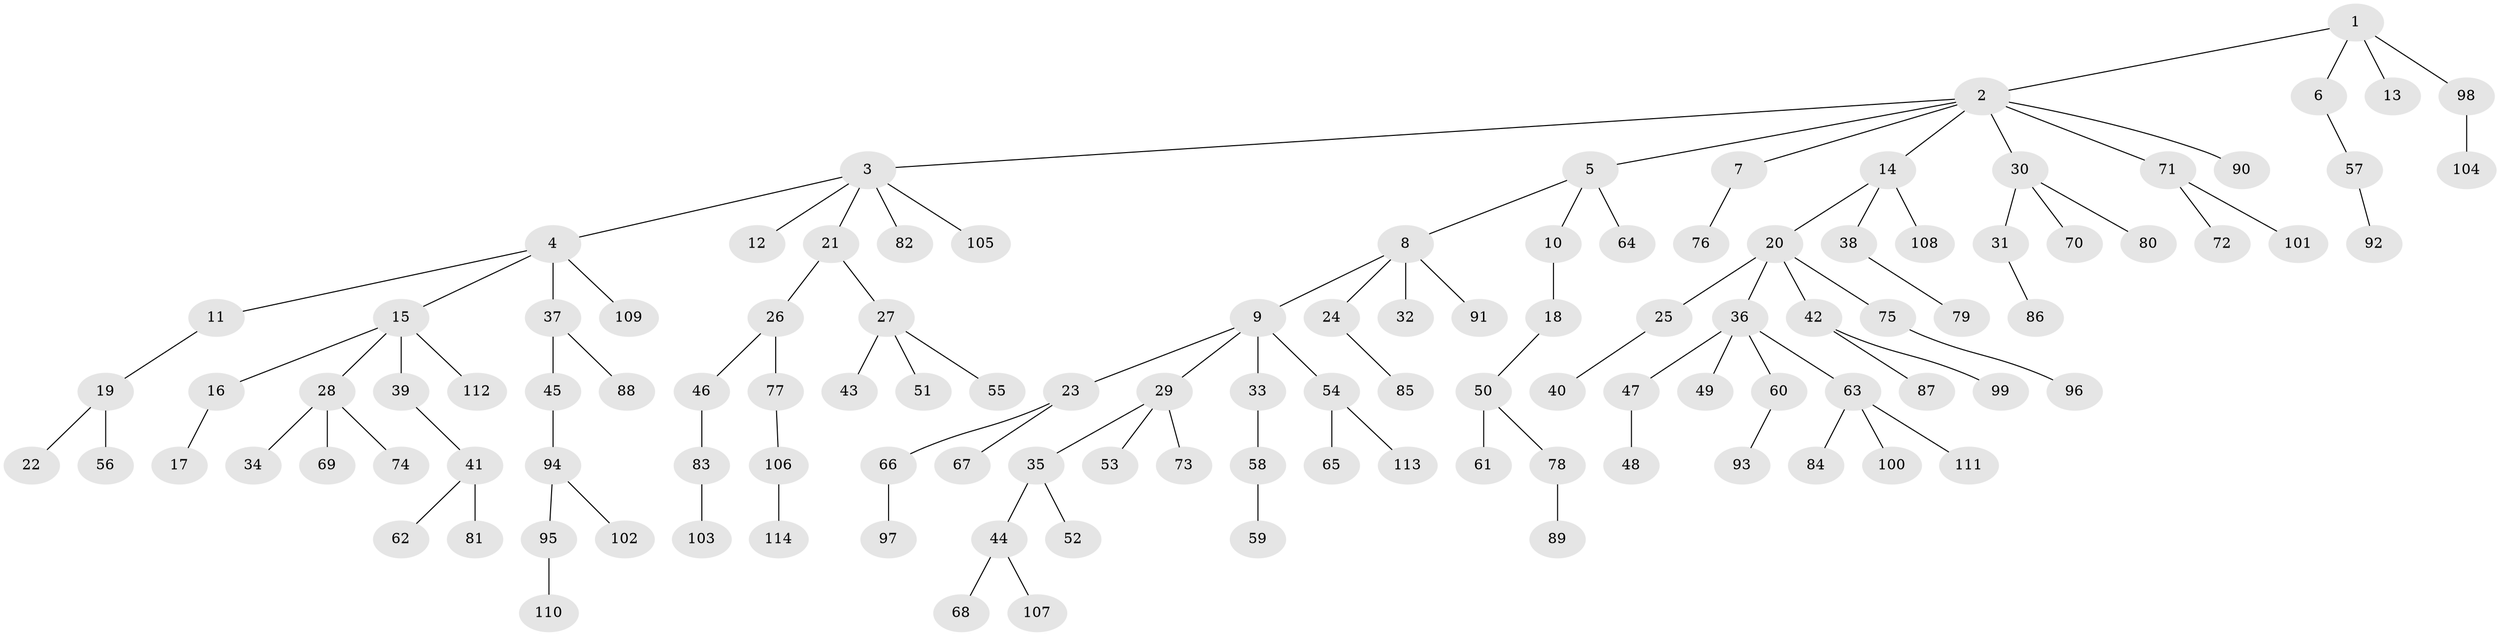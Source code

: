 // coarse degree distribution, {3: 0.14473684210526316, 7: 0.02631578947368421, 4: 0.05263157894736842, 2: 0.19736842105263158, 1: 0.5394736842105263, 6: 0.013157894736842105, 5: 0.02631578947368421}
// Generated by graph-tools (version 1.1) at 2025/52/02/27/25 19:52:11]
// undirected, 114 vertices, 113 edges
graph export_dot {
graph [start="1"]
  node [color=gray90,style=filled];
  1;
  2;
  3;
  4;
  5;
  6;
  7;
  8;
  9;
  10;
  11;
  12;
  13;
  14;
  15;
  16;
  17;
  18;
  19;
  20;
  21;
  22;
  23;
  24;
  25;
  26;
  27;
  28;
  29;
  30;
  31;
  32;
  33;
  34;
  35;
  36;
  37;
  38;
  39;
  40;
  41;
  42;
  43;
  44;
  45;
  46;
  47;
  48;
  49;
  50;
  51;
  52;
  53;
  54;
  55;
  56;
  57;
  58;
  59;
  60;
  61;
  62;
  63;
  64;
  65;
  66;
  67;
  68;
  69;
  70;
  71;
  72;
  73;
  74;
  75;
  76;
  77;
  78;
  79;
  80;
  81;
  82;
  83;
  84;
  85;
  86;
  87;
  88;
  89;
  90;
  91;
  92;
  93;
  94;
  95;
  96;
  97;
  98;
  99;
  100;
  101;
  102;
  103;
  104;
  105;
  106;
  107;
  108;
  109;
  110;
  111;
  112;
  113;
  114;
  1 -- 2;
  1 -- 6;
  1 -- 13;
  1 -- 98;
  2 -- 3;
  2 -- 5;
  2 -- 7;
  2 -- 14;
  2 -- 30;
  2 -- 71;
  2 -- 90;
  3 -- 4;
  3 -- 12;
  3 -- 21;
  3 -- 82;
  3 -- 105;
  4 -- 11;
  4 -- 15;
  4 -- 37;
  4 -- 109;
  5 -- 8;
  5 -- 10;
  5 -- 64;
  6 -- 57;
  7 -- 76;
  8 -- 9;
  8 -- 24;
  8 -- 32;
  8 -- 91;
  9 -- 23;
  9 -- 29;
  9 -- 33;
  9 -- 54;
  10 -- 18;
  11 -- 19;
  14 -- 20;
  14 -- 38;
  14 -- 108;
  15 -- 16;
  15 -- 28;
  15 -- 39;
  15 -- 112;
  16 -- 17;
  18 -- 50;
  19 -- 22;
  19 -- 56;
  20 -- 25;
  20 -- 36;
  20 -- 42;
  20 -- 75;
  21 -- 26;
  21 -- 27;
  23 -- 66;
  23 -- 67;
  24 -- 85;
  25 -- 40;
  26 -- 46;
  26 -- 77;
  27 -- 43;
  27 -- 51;
  27 -- 55;
  28 -- 34;
  28 -- 69;
  28 -- 74;
  29 -- 35;
  29 -- 53;
  29 -- 73;
  30 -- 31;
  30 -- 70;
  30 -- 80;
  31 -- 86;
  33 -- 58;
  35 -- 44;
  35 -- 52;
  36 -- 47;
  36 -- 49;
  36 -- 60;
  36 -- 63;
  37 -- 45;
  37 -- 88;
  38 -- 79;
  39 -- 41;
  41 -- 62;
  41 -- 81;
  42 -- 87;
  42 -- 99;
  44 -- 68;
  44 -- 107;
  45 -- 94;
  46 -- 83;
  47 -- 48;
  50 -- 61;
  50 -- 78;
  54 -- 65;
  54 -- 113;
  57 -- 92;
  58 -- 59;
  60 -- 93;
  63 -- 84;
  63 -- 100;
  63 -- 111;
  66 -- 97;
  71 -- 72;
  71 -- 101;
  75 -- 96;
  77 -- 106;
  78 -- 89;
  83 -- 103;
  94 -- 95;
  94 -- 102;
  95 -- 110;
  98 -- 104;
  106 -- 114;
}
